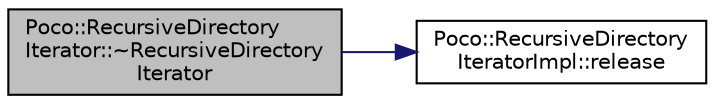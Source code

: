 digraph "Poco::RecursiveDirectoryIterator::~RecursiveDirectoryIterator"
{
 // LATEX_PDF_SIZE
  edge [fontname="Helvetica",fontsize="10",labelfontname="Helvetica",labelfontsize="10"];
  node [fontname="Helvetica",fontsize="10",shape=record];
  rankdir="LR";
  Node1 [label="Poco::RecursiveDirectory\lIterator::~RecursiveDirectory\lIterator",height=0.2,width=0.4,color="black", fillcolor="grey75", style="filled", fontcolor="black",tooltip="Destroys the DirectoryIterator."];
  Node1 -> Node2 [color="midnightblue",fontsize="10",style="solid"];
  Node2 [label="Poco::RecursiveDirectory\lIteratorImpl::release",height=0.2,width=0.4,color="black", fillcolor="white", style="filled",URL="$classPoco_1_1RecursiveDirectoryIteratorImpl.html#aaf2ea76d29c9fd3aff37d0f891cb1655",tooltip=" "];
}
